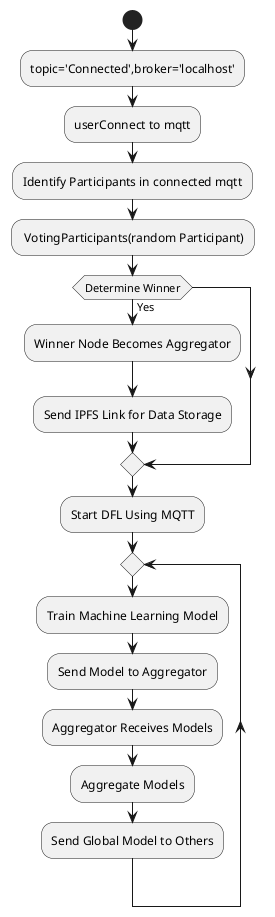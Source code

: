 @startuml
start
:topic='Connected',broker='localhost';
:userConnect to mqtt;
:Identify Participants in connected mqtt;
: VotingParticipants(random Participant);
if (Determine Winner) then (Yes)
  :Winner Node Becomes Aggregator;
  :Send IPFS Link for Data Storage;

endif
:Start DFL Using MQTT;



repeat
  :Train Machine Learning Model;
  :Send Model to Aggregator;
  :Aggregator Receives Models;
  :Aggregate Models;
  :Send Global Model to Others;

@enduml
